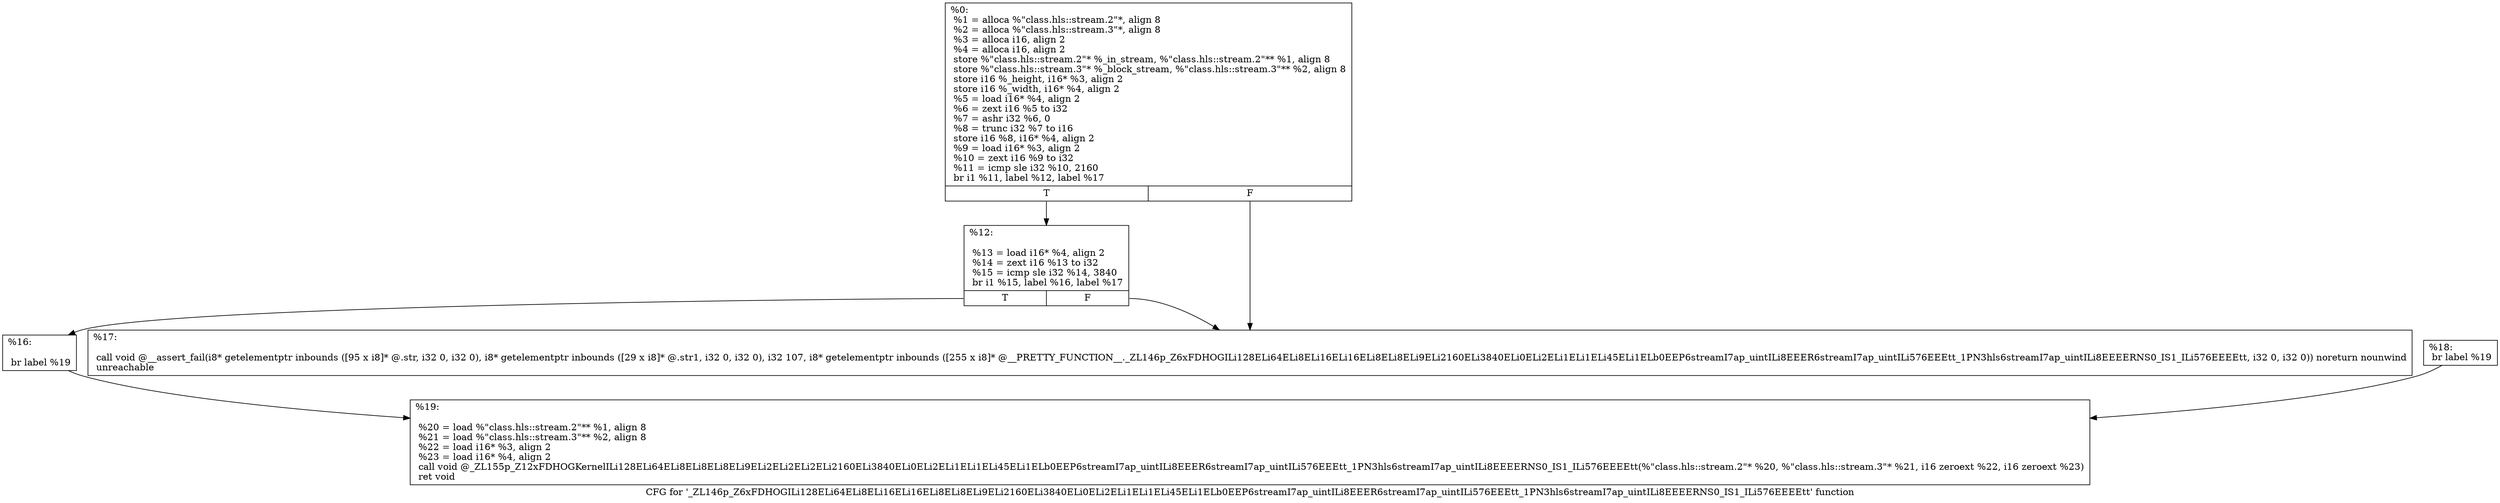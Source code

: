 digraph "CFG for '_ZL146p_Z6xFDHOGILi128ELi64ELi8ELi16ELi16ELi8ELi8ELi9ELi2160ELi3840ELi0ELi2ELi1ELi1ELi45ELi1ELb0EEP6streamI7ap_uintILi8EEER6streamI7ap_uintILi576EEEtt_1PN3hls6streamI7ap_uintILi8EEEERNS0_IS1_ILi576EEEEtt' function" {
	label="CFG for '_ZL146p_Z6xFDHOGILi128ELi64ELi8ELi16ELi16ELi8ELi8ELi9ELi2160ELi3840ELi0ELi2ELi1ELi1ELi45ELi1ELb0EEP6streamI7ap_uintILi8EEER6streamI7ap_uintILi576EEEtt_1PN3hls6streamI7ap_uintILi8EEEERNS0_IS1_ILi576EEEEtt' function";

	Node0x3315dc0 [shape=record,label="{%0:\l  %1 = alloca %\"class.hls::stream.2\"*, align 8\l  %2 = alloca %\"class.hls::stream.3\"*, align 8\l  %3 = alloca i16, align 2\l  %4 = alloca i16, align 2\l  store %\"class.hls::stream.2\"* %_in_stream, %\"class.hls::stream.2\"** %1, align 8\l  store %\"class.hls::stream.3\"* %_block_stream, %\"class.hls::stream.3\"** %2, align 8\l  store i16 %_height, i16* %3, align 2\l  store i16 %_width, i16* %4, align 2\l  %5 = load i16* %4, align 2\l  %6 = zext i16 %5 to i32\l  %7 = ashr i32 %6, 0\l  %8 = trunc i32 %7 to i16\l  store i16 %8, i16* %4, align 2\l  %9 = load i16* %3, align 2\l  %10 = zext i16 %9 to i32\l  %11 = icmp sle i32 %10, 2160\l  br i1 %11, label %12, label %17\l|{<s0>T|<s1>F}}"];
	Node0x3315dc0:s0 -> Node0x3316010;
	Node0x3315dc0:s1 -> Node0x3319c80;
	Node0x3316010 [shape=record,label="{%12:\l\l  %13 = load i16* %4, align 2\l  %14 = zext i16 %13 to i32\l  %15 = icmp sle i32 %14, 3840\l  br i1 %15, label %16, label %17\l|{<s0>T|<s1>F}}"];
	Node0x3316010:s0 -> Node0x3319f20;
	Node0x3316010:s1 -> Node0x3319c80;
	Node0x3319f20 [shape=record,label="{%16:\l\l  br label %19\l}"];
	Node0x3319f20 -> Node0x331a030;
	Node0x3319c80 [shape=record,label="{%17:\l\l  call void @__assert_fail(i8* getelementptr inbounds ([95 x i8]* @.str, i32 0, i32 0), i8* getelementptr inbounds ([29 x i8]* @.str1, i32 0, i32 0), i32 107, i8* getelementptr inbounds ([255 x i8]* @__PRETTY_FUNCTION__._ZL146p_Z6xFDHOGILi128ELi64ELi8ELi16ELi16ELi8ELi8ELi9ELi2160ELi3840ELi0ELi2ELi1ELi1ELi45ELi1ELb0EEP6streamI7ap_uintILi8EEER6streamI7ap_uintILi576EEEtt_1PN3hls6streamI7ap_uintILi8EEEERNS0_IS1_ILi576EEEEtt, i32 0, i32 0)) noreturn nounwind\l  unreachable\l}"];
	Node0x331a680 [shape=record,label="{%18:                                                  \l  br label %19\l}"];
	Node0x331a680 -> Node0x331a030;
	Node0x331a030 [shape=record,label="{%19:\l\l  %20 = load %\"class.hls::stream.2\"** %1, align 8\l  %21 = load %\"class.hls::stream.3\"** %2, align 8\l  %22 = load i16* %3, align 2\l  %23 = load i16* %4, align 2\l  call void @_ZL155p_Z12xFDHOGKernelILi128ELi64ELi8ELi8ELi8ELi9ELi2ELi2ELi2ELi2160ELi3840ELi0ELi2ELi1ELi1ELi45ELi1ELb0EEP6streamI7ap_uintILi8EEER6streamI7ap_uintILi576EEEtt_1PN3hls6streamI7ap_uintILi8EEEERNS0_IS1_ILi576EEEEtt(%\"class.hls::stream.2\"* %20, %\"class.hls::stream.3\"* %21, i16 zeroext %22, i16 zeroext %23)\l  ret void\l}"];
}
